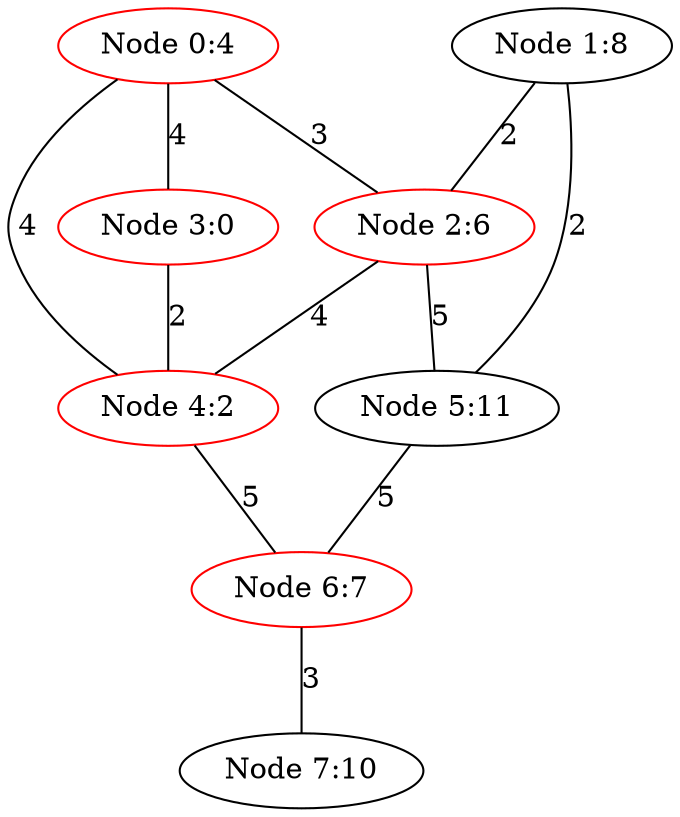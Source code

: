 graph DijkstraUndirected {
"Node 0:4" -- {"Node 2:6"} [label="3"]
"Node 0:4" -- {"Node 3:0"} [label="4"]
"Node 0:4" -- {"Node 4:2"} [label="4"]
"Node 1:8" -- {"Node 2:6"} [label="2"]
"Node 1:8" -- {"Node 5:11"} [label="2"]
"Node 2:6" -- {"Node 4:2"} [label="4"]
"Node 2:6" -- {"Node 5:11"} [label="5"]
"Node 3:0" -- {"Node 4:2"} [label="2"]
"Node 4:2" -- {"Node 6:7"} [label="5"]
"Node 5:11" -- {"Node 6:7"} [label="5"]
"Node 6:7" -- {"Node 7:10"} [label="3"]
"Node 0:4" [color=red]
"Node 1:8"
"Node 2:6" [color=red]
"Node 3:0" [color=red]
"Node 4:2" [color=red]
"Node 5:11"
"Node 6:7" [color=red]
"Node 7:10"
}
